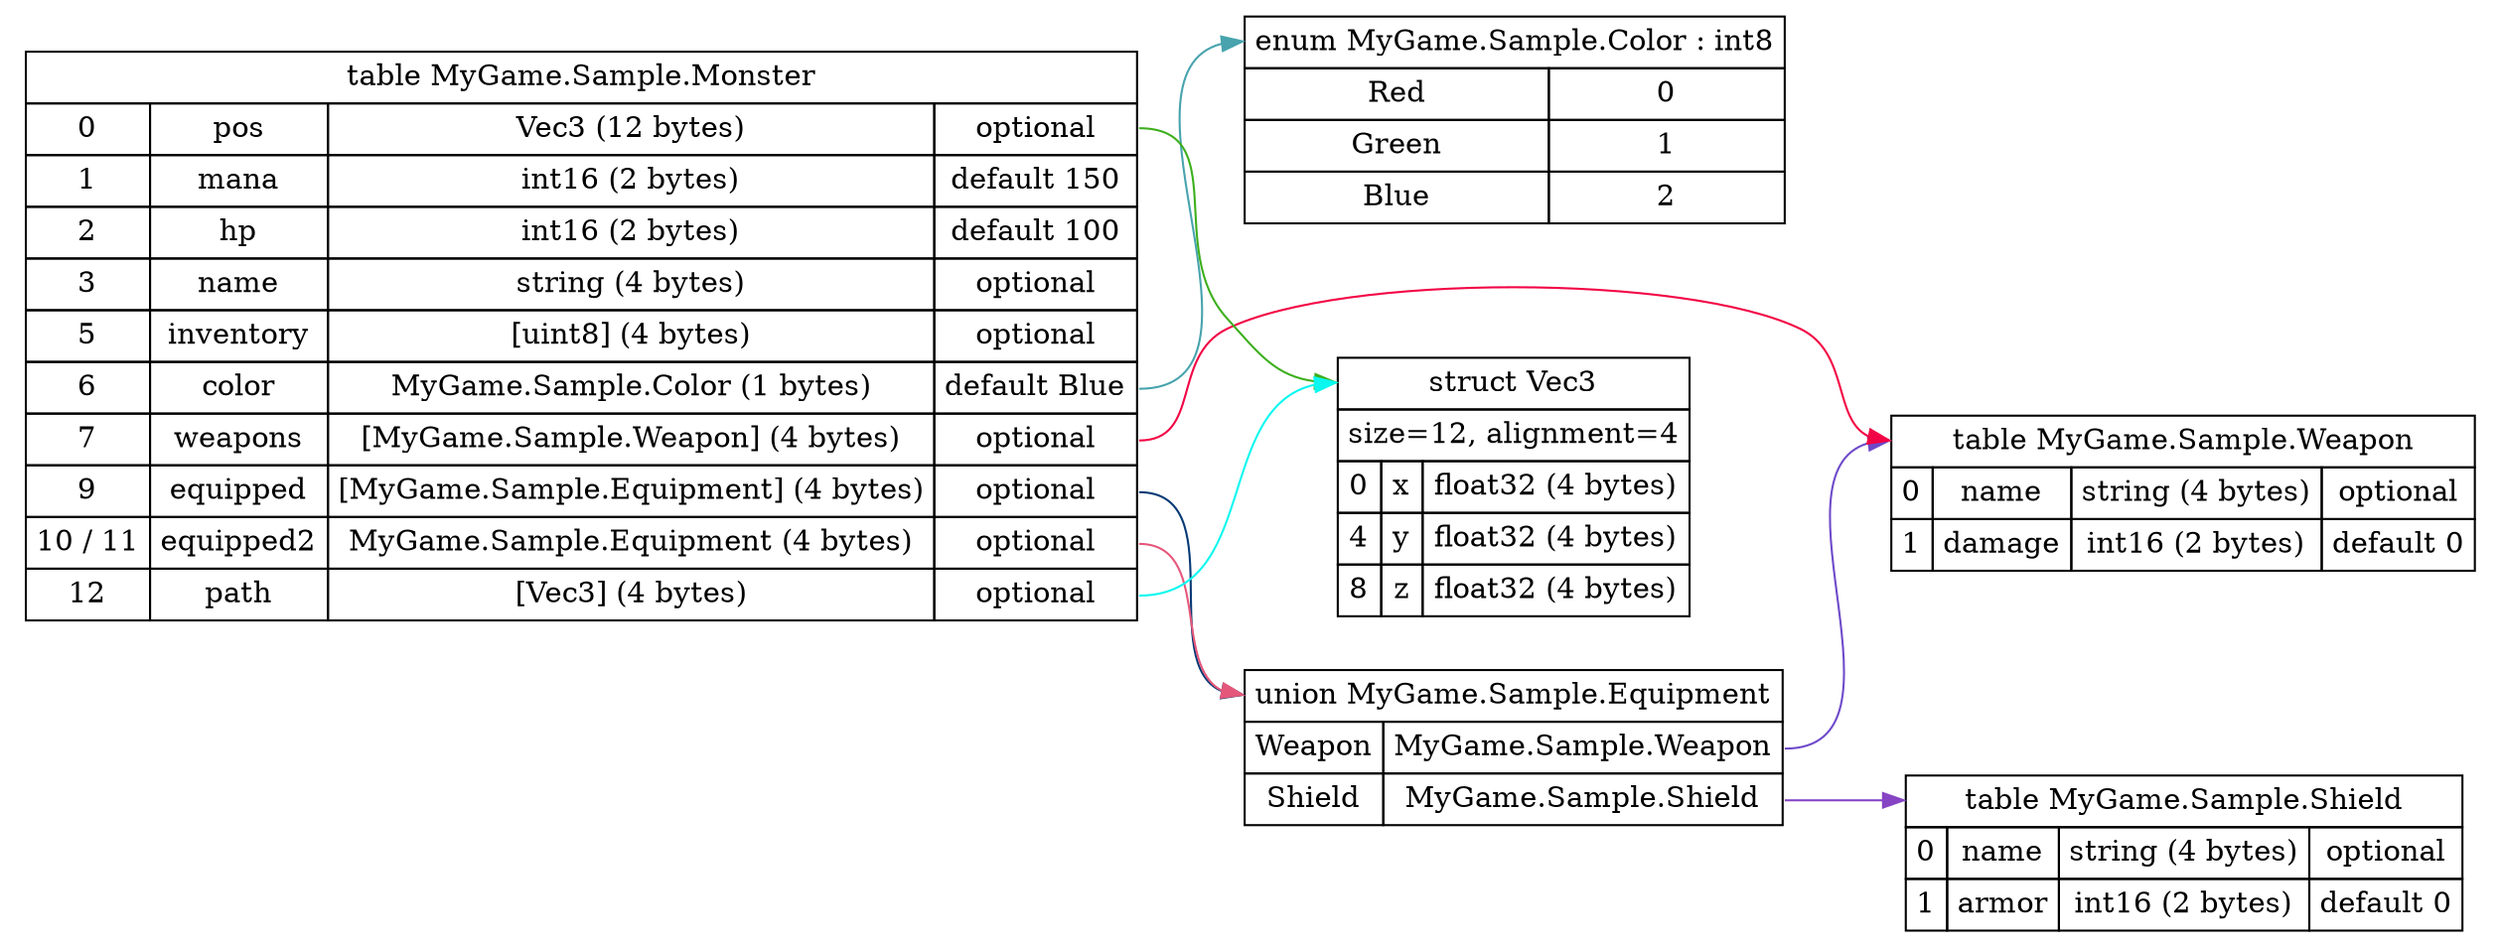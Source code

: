 digraph G
{
  node[ shape = none ];
  rankdir=LR;

  decl0[ label=<
    <TABLE BORDER="0" CELLBORDER="1" CELLSPACING="0" CELLPADDING="4">
      <TR>
        <TD colspan="2" PORT="name">enum MyGame.Sample.Color : int8</TD>
      </TR>
      <TR>
        <TD>Red</TD>
        <TD>0</TD>
      </TR>
      <TR>
        <TD>Green</TD>
        <TD>1</TD>
      </TR>
      <TR>
        <TD>Blue</TD>
        <TD>2</TD>
      </TR>
    </TABLE>>
  ];

  decl1[ label=<
    <TABLE BORDER="0" CELLBORDER="1" CELLSPACING="0" CELLPADDING="4">
      <TR>
        <TD colspan="3" PORT="name">union MyGame.Sample.Equipment</TD>
      </TR>
      <TR>
        <TD>Weapon</TD>
        <TD PORT="p0">MyGame.Sample.Weapon</TD>
      </TR>
      <TR>
        <TD>Shield</TD>
        <TD PORT="p1">MyGame.Sample.Shield</TD>
      </TR>
    </TABLE>>
  ];
  decl1:p0:e -> decl4:name [color = "#6e4ac9"];
  decl1:p1:e -> decl5:name [color = "#8644c4"];

  decl2[ label=<
    <TABLE BORDER="0" CELLBORDER="1" CELLSPACING="0" CELLPADDING="4">
      <TR>
        <TD colspan="3" PORT="name">struct Vec3</TD>
      </TR>
      <TR>
        <TD colspan="3">size=12, alignment=4</TD>
      </TR>
      <TR>
        <TD>0</TD>
        <TD>x</TD>
        <TD PORT="p0">float32 (4 bytes)</TD>
      </TR>
      <TR>
        <TD>4</TD>
        <TD>y</TD>
        <TD PORT="p1">float32 (4 bytes)</TD>
      </TR>
      <TR>
        <TD>8</TD>
        <TD>z</TD>
        <TD PORT="p2">float32 (4 bytes)</TD>
      </TR>
    </TABLE>>
  ];

  decl3[ label=<
    <TABLE BORDER="0" CELLBORDER="1" CELLSPACING="0" CELLPADDING="4">
      <TR>
        <TD colspan="4" PORT="name">table MyGame.Sample.Monster</TD>
      </TR>
      <TR>
        <TD>0</TD>
        <TD>pos</TD>
        <TD>Vec3 (12 bytes)</TD>
        <TD PORT="p0">optional</TD>
      </TR>
      <TR>
        <TD>1</TD>
        <TD>mana</TD>
        <TD>int16 (2 bytes)</TD>
        <TD PORT="p1">default 150</TD>
      </TR>
      <TR>
        <TD>2</TD>
        <TD>hp</TD>
        <TD>int16 (2 bytes)</TD>
        <TD PORT="p2">default 100</TD>
      </TR>
      <TR>
        <TD>3</TD>
        <TD>name</TD>
        <TD>string (4 bytes)</TD>
        <TD PORT="p3">optional</TD>
      </TR>
      <TR>
        <TD>5</TD>
        <TD>inventory</TD>
        <TD>[uint8] (4 bytes)</TD>
        <TD PORT="p4">optional</TD>
      </TR>
      <TR>
        <TD>6</TD>
        <TD>color</TD>
        <TD>MyGame.Sample.Color (1 bytes)</TD>
        <TD PORT="p5">default Blue</TD>
      </TR>
      <TR>
        <TD>7</TD>
        <TD>weapons</TD>
        <TD>[MyGame.Sample.Weapon] (4 bytes)</TD>
        <TD PORT="p6">optional</TD>
      </TR>
      <TR>
        <TD>9</TD>
        <TD>equipped</TD>
        <TD>[MyGame.Sample.Equipment] (4 bytes)</TD>
        <TD PORT="p7">optional</TD>
      </TR>
      <TR>
        <TD>10 / 11</TD>
        <TD>equipped2</TD>
        <TD>MyGame.Sample.Equipment (4 bytes)</TD>
        <TD PORT="p8">optional</TD>
      </TR>
      <TR>
        <TD>12</TD>
        <TD>path</TD>
        <TD>[Vec3] (4 bytes)</TD>
        <TD PORT="p9">optional</TD>
      </TR></TABLE>>
  ];
  decl3:p0:e -> decl2:name [color = "#3daf1d"];
  decl3:p5:e -> decl0:name [color = "#47a3ad"];
  decl3:p6:e -> decl4:name [color = "#f20444"];
  decl3:p7:e -> decl1:name [color = "#053975"];
  decl3:p8:e -> decl1:name [color = "#e5577a"];
  decl3:p9:e -> decl2:name [color = "#09f7ef"];

  decl4[ label=<
    <TABLE BORDER="0" CELLBORDER="1" CELLSPACING="0" CELLPADDING="4">
      <TR>
        <TD colspan="4" PORT="name">table MyGame.Sample.Weapon</TD>
      </TR>
      <TR>
        <TD>0</TD>
        <TD>name</TD>
        <TD>string (4 bytes)</TD>
        <TD PORT="p0">optional</TD>
      </TR>
      <TR>
        <TD>1</TD>
        <TD>damage</TD>
        <TD>int16 (2 bytes)</TD>
        <TD PORT="p1">default 0</TD>
      </TR></TABLE>>
  ];

  decl5[ label=<
    <TABLE BORDER="0" CELLBORDER="1" CELLSPACING="0" CELLPADDING="4">
      <TR>
        <TD colspan="4" PORT="name">table MyGame.Sample.Shield</TD>
      </TR>
      <TR>
        <TD>0</TD>
        <TD>name</TD>
        <TD>string (4 bytes)</TD>
        <TD PORT="p0">optional</TD>
      </TR>
      <TR>
        <TD>1</TD>
        <TD>armor</TD>
        <TD>int16 (2 bytes)</TD>
        <TD PORT="p1">default 0</TD>
      </TR></TABLE>>
  ];
}